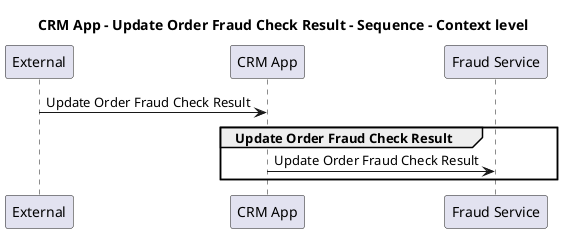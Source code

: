@startuml

title CRM App - Update Order Fraud Check Result - Sequence - Context level

participant "External" as C4InterFlow.SoftwareSystems.ExternalSystem
participant "CRM App" as ECommercePlatform.SoftwareSystems.CRMApp
participant "Fraud Service" as ECommercePlatform.SoftwareSystems.FraudService

C4InterFlow.SoftwareSystems.ExternalSystem -> ECommercePlatform.SoftwareSystems.CRMApp : Update Order Fraud Check Result
group Update Order Fraud Check Result
ECommercePlatform.SoftwareSystems.CRMApp -> ECommercePlatform.SoftwareSystems.FraudService : Update Order Fraud Check Result
end


@enduml
